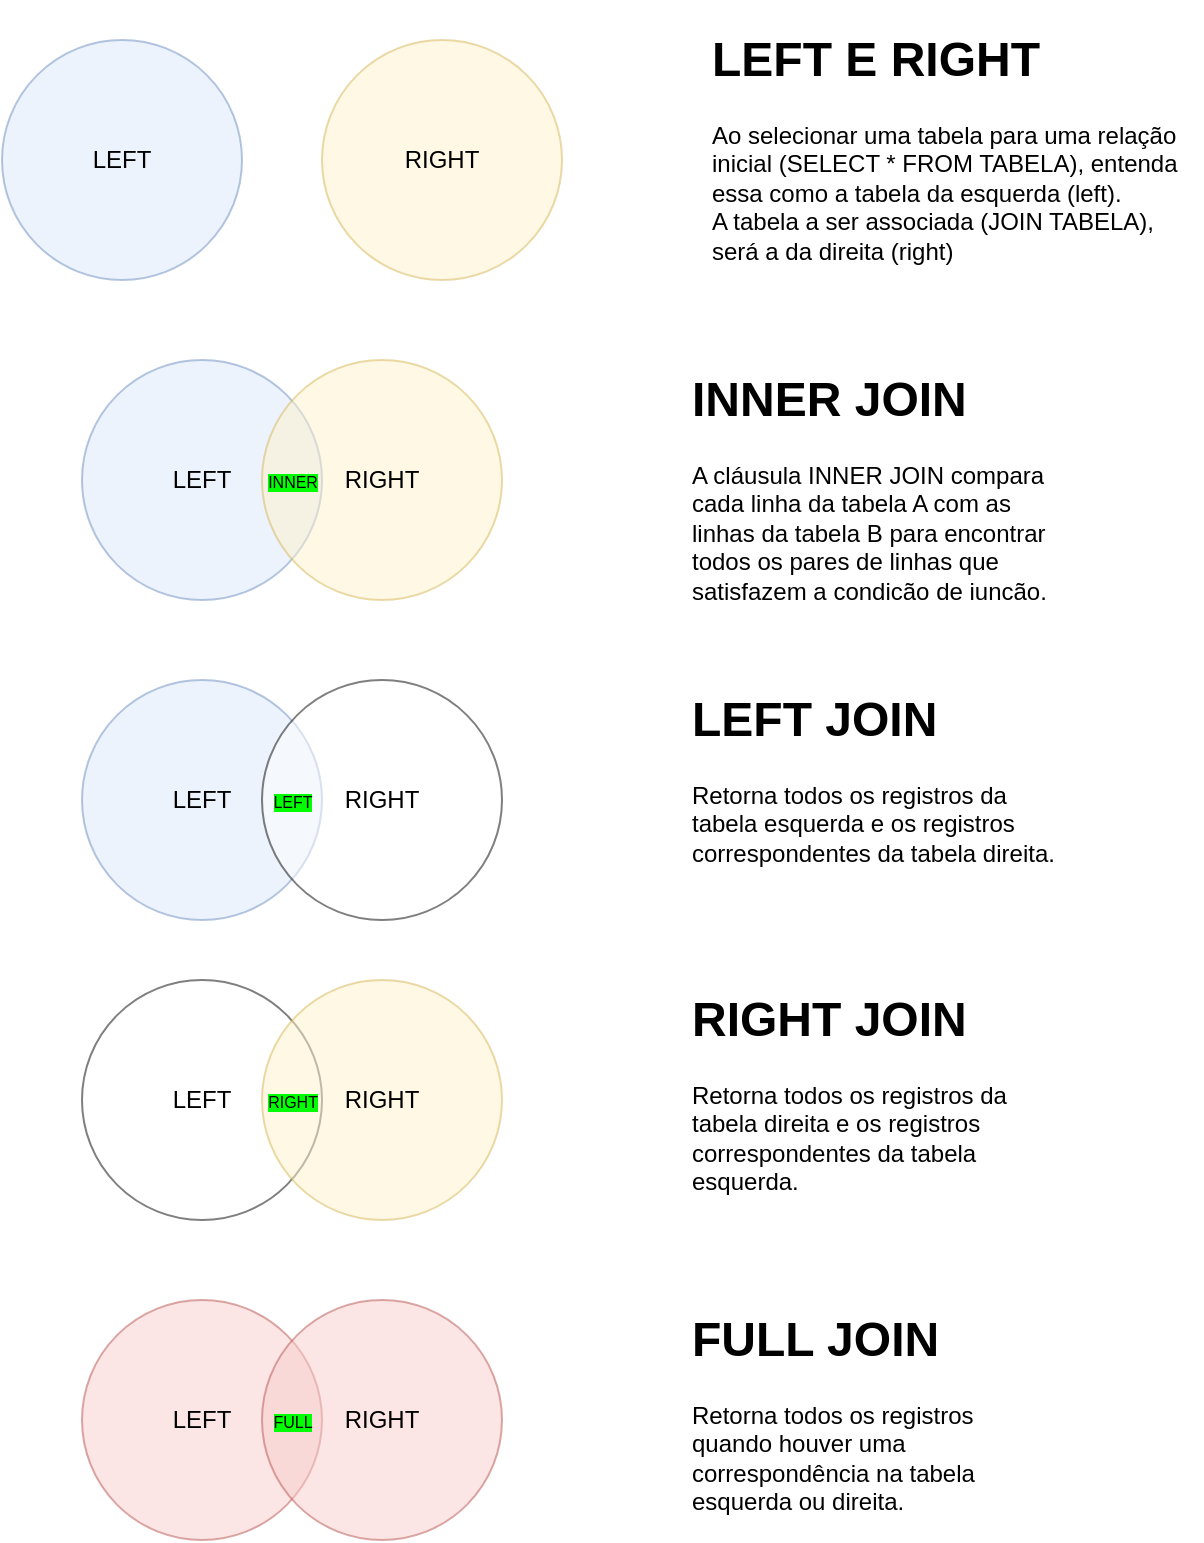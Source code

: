 <mxfile version="23.1.8" type="device">
  <diagram name="Página-1" id="0AZLx7lfqz-vYnRKq3Ob">
    <mxGraphModel dx="637" dy="350" grid="1" gridSize="10" guides="1" tooltips="1" connect="1" arrows="1" fold="1" page="1" pageScale="1" pageWidth="827" pageHeight="1169" math="0" shadow="0">
      <root>
        <mxCell id="0" />
        <mxCell id="1" parent="0" />
        <mxCell id="w_QTJEAvzbbhJ3lSh7R2-1" value="LEFT" style="ellipse;whiteSpace=wrap;html=1;aspect=fixed;fillColor=#dae8fc;strokeColor=#6c8ebf;opacity=50;" vertex="1" parent="1">
          <mxGeometry x="60" y="40" width="120" height="120" as="geometry" />
        </mxCell>
        <mxCell id="w_QTJEAvzbbhJ3lSh7R2-2" value="RIGHT" style="ellipse;whiteSpace=wrap;html=1;aspect=fixed;fillColor=#fff2cc;strokeColor=#d6b656;opacity=50;" vertex="1" parent="1">
          <mxGeometry x="220" y="40" width="120" height="120" as="geometry" />
        </mxCell>
        <mxCell id="w_QTJEAvzbbhJ3lSh7R2-3" value="&lt;h1&gt;LEFT E RIGHT&lt;/h1&gt;&lt;p&gt;Ao selecionar uma tabela para uma relação inicial (SELECT * FROM TABELA), entenda essa como a tabela da esquerda (left).&lt;br&gt;A tabela a ser associada (JOIN TABELA), será a da direita (right)&lt;/p&gt;" style="text;html=1;spacing=5;spacingTop=-20;whiteSpace=wrap;overflow=hidden;rounded=0;" vertex="1" parent="1">
          <mxGeometry x="410" y="30" width="250" height="140" as="geometry" />
        </mxCell>
        <mxCell id="w_QTJEAvzbbhJ3lSh7R2-4" value="LEFT" style="ellipse;whiteSpace=wrap;html=1;aspect=fixed;fillColor=#dae8fc;strokeColor=#6c8ebf;opacity=50;" vertex="1" parent="1">
          <mxGeometry x="100" y="200" width="120" height="120" as="geometry" />
        </mxCell>
        <mxCell id="w_QTJEAvzbbhJ3lSh7R2-5" value="RIGHT" style="ellipse;whiteSpace=wrap;html=1;aspect=fixed;fillColor=#fff2cc;strokeColor=#d6b656;opacity=50;" vertex="1" parent="1">
          <mxGeometry x="190" y="200" width="120" height="120" as="geometry" />
        </mxCell>
        <mxCell id="w_QTJEAvzbbhJ3lSh7R2-6" value="&lt;font style=&quot;font-size: 8px; background-color: rgb(0, 255, 0);&quot;&gt;INNER&lt;/font&gt;" style="text;html=1;align=center;verticalAlign=middle;resizable=0;points=[];autosize=1;strokeColor=none;fillColor=none;" vertex="1" parent="1">
          <mxGeometry x="180" y="245" width="50" height="30" as="geometry" />
        </mxCell>
        <mxCell id="w_QTJEAvzbbhJ3lSh7R2-7" value="&lt;h1&gt;INNER JOIN&lt;/h1&gt;&lt;p&gt;A cláusula INNER JOIN compara cada linha da tabela A com as linhas da tabela B para encontrar todos os pares de linhas que satisfazem a condição de junção.&lt;/p&gt;" style="text;html=1;spacing=5;spacingTop=-20;whiteSpace=wrap;overflow=hidden;rounded=0;" vertex="1" parent="1">
          <mxGeometry x="400" y="200" width="190" height="120" as="geometry" />
        </mxCell>
        <mxCell id="w_QTJEAvzbbhJ3lSh7R2-9" value="LEFT" style="ellipse;whiteSpace=wrap;html=1;aspect=fixed;fillColor=#dae8fc;strokeColor=#6c8ebf;opacity=50;" vertex="1" parent="1">
          <mxGeometry x="100" y="360" width="120" height="120" as="geometry" />
        </mxCell>
        <mxCell id="w_QTJEAvzbbhJ3lSh7R2-10" value="RIGHT" style="ellipse;whiteSpace=wrap;html=1;aspect=fixed;opacity=50;" vertex="1" parent="1">
          <mxGeometry x="190" y="360" width="120" height="120" as="geometry" />
        </mxCell>
        <mxCell id="w_QTJEAvzbbhJ3lSh7R2-11" value="&lt;span style=&quot;font-size: 8px; background-color: rgb(0, 255, 0);&quot;&gt;LEFT&lt;/span&gt;" style="text;html=1;align=center;verticalAlign=middle;resizable=0;points=[];autosize=1;strokeColor=none;fillColor=none;" vertex="1" parent="1">
          <mxGeometry x="185" y="405" width="40" height="30" as="geometry" />
        </mxCell>
        <mxCell id="w_QTJEAvzbbhJ3lSh7R2-12" value="&lt;h1&gt;LEFT JOIN&lt;/h1&gt;&lt;p&gt;Retorna todos os registros da tabela esquerda e os registros correspondentes da tabela direita.&lt;/p&gt;" style="text;html=1;spacing=5;spacingTop=-20;whiteSpace=wrap;overflow=hidden;rounded=0;" vertex="1" parent="1">
          <mxGeometry x="400" y="360" width="190" height="120" as="geometry" />
        </mxCell>
        <mxCell id="w_QTJEAvzbbhJ3lSh7R2-13" value="LEFT" style="ellipse;whiteSpace=wrap;html=1;aspect=fixed;opacity=50;fillColor=#f8cecc;strokeColor=#b85450;" vertex="1" parent="1">
          <mxGeometry x="100" y="670" width="120" height="120" as="geometry" />
        </mxCell>
        <mxCell id="w_QTJEAvzbbhJ3lSh7R2-14" value="RIGHT" style="ellipse;whiteSpace=wrap;html=1;aspect=fixed;opacity=50;fillColor=#f8cecc;strokeColor=#b85450;" vertex="1" parent="1">
          <mxGeometry x="190" y="670" width="120" height="120" as="geometry" />
        </mxCell>
        <mxCell id="w_QTJEAvzbbhJ3lSh7R2-15" value="&lt;span style=&quot;font-size: 8px; background-color: rgb(0, 255, 0);&quot;&gt;FULL&lt;/span&gt;" style="text;html=1;align=center;verticalAlign=middle;resizable=0;points=[];autosize=1;strokeColor=none;fillColor=none;" vertex="1" parent="1">
          <mxGeometry x="185" y="715" width="40" height="30" as="geometry" />
        </mxCell>
        <mxCell id="w_QTJEAvzbbhJ3lSh7R2-16" value="&lt;h1&gt;FULL JOIN&lt;/h1&gt;&lt;p&gt;Retorna todos os registros quando houver uma correspondência na tabela esquerda ou direita.&lt;/p&gt;" style="text;html=1;spacing=5;spacingTop=-20;whiteSpace=wrap;overflow=hidden;rounded=0;" vertex="1" parent="1">
          <mxGeometry x="400" y="670" width="190" height="120" as="geometry" />
        </mxCell>
        <mxCell id="w_QTJEAvzbbhJ3lSh7R2-17" value="LEFT" style="ellipse;whiteSpace=wrap;html=1;aspect=fixed;opacity=50;" vertex="1" parent="1">
          <mxGeometry x="100" y="510" width="120" height="120" as="geometry" />
        </mxCell>
        <mxCell id="w_QTJEAvzbbhJ3lSh7R2-18" value="RIGHT" style="ellipse;whiteSpace=wrap;html=1;aspect=fixed;opacity=50;fillColor=#fff2cc;strokeColor=#d6b656;" vertex="1" parent="1">
          <mxGeometry x="190" y="510" width="120" height="120" as="geometry" />
        </mxCell>
        <mxCell id="w_QTJEAvzbbhJ3lSh7R2-19" value="&lt;span style=&quot;font-size: 8px; background-color: rgb(0, 255, 0);&quot;&gt;RIGHT&lt;/span&gt;" style="text;html=1;align=center;verticalAlign=middle;resizable=0;points=[];autosize=1;strokeColor=none;fillColor=none;" vertex="1" parent="1">
          <mxGeometry x="180" y="555" width="50" height="30" as="geometry" />
        </mxCell>
        <mxCell id="w_QTJEAvzbbhJ3lSh7R2-20" value="&lt;h1&gt;RIGHT JOIN&lt;/h1&gt;&lt;p&gt;Retorna todos os registros da tabela direita e os registros correspondentes da tabela esquerda.&lt;/p&gt;" style="text;html=1;spacing=5;spacingTop=-20;whiteSpace=wrap;overflow=hidden;rounded=0;" vertex="1" parent="1">
          <mxGeometry x="400" y="510" width="190" height="120" as="geometry" />
        </mxCell>
      </root>
    </mxGraphModel>
  </diagram>
</mxfile>